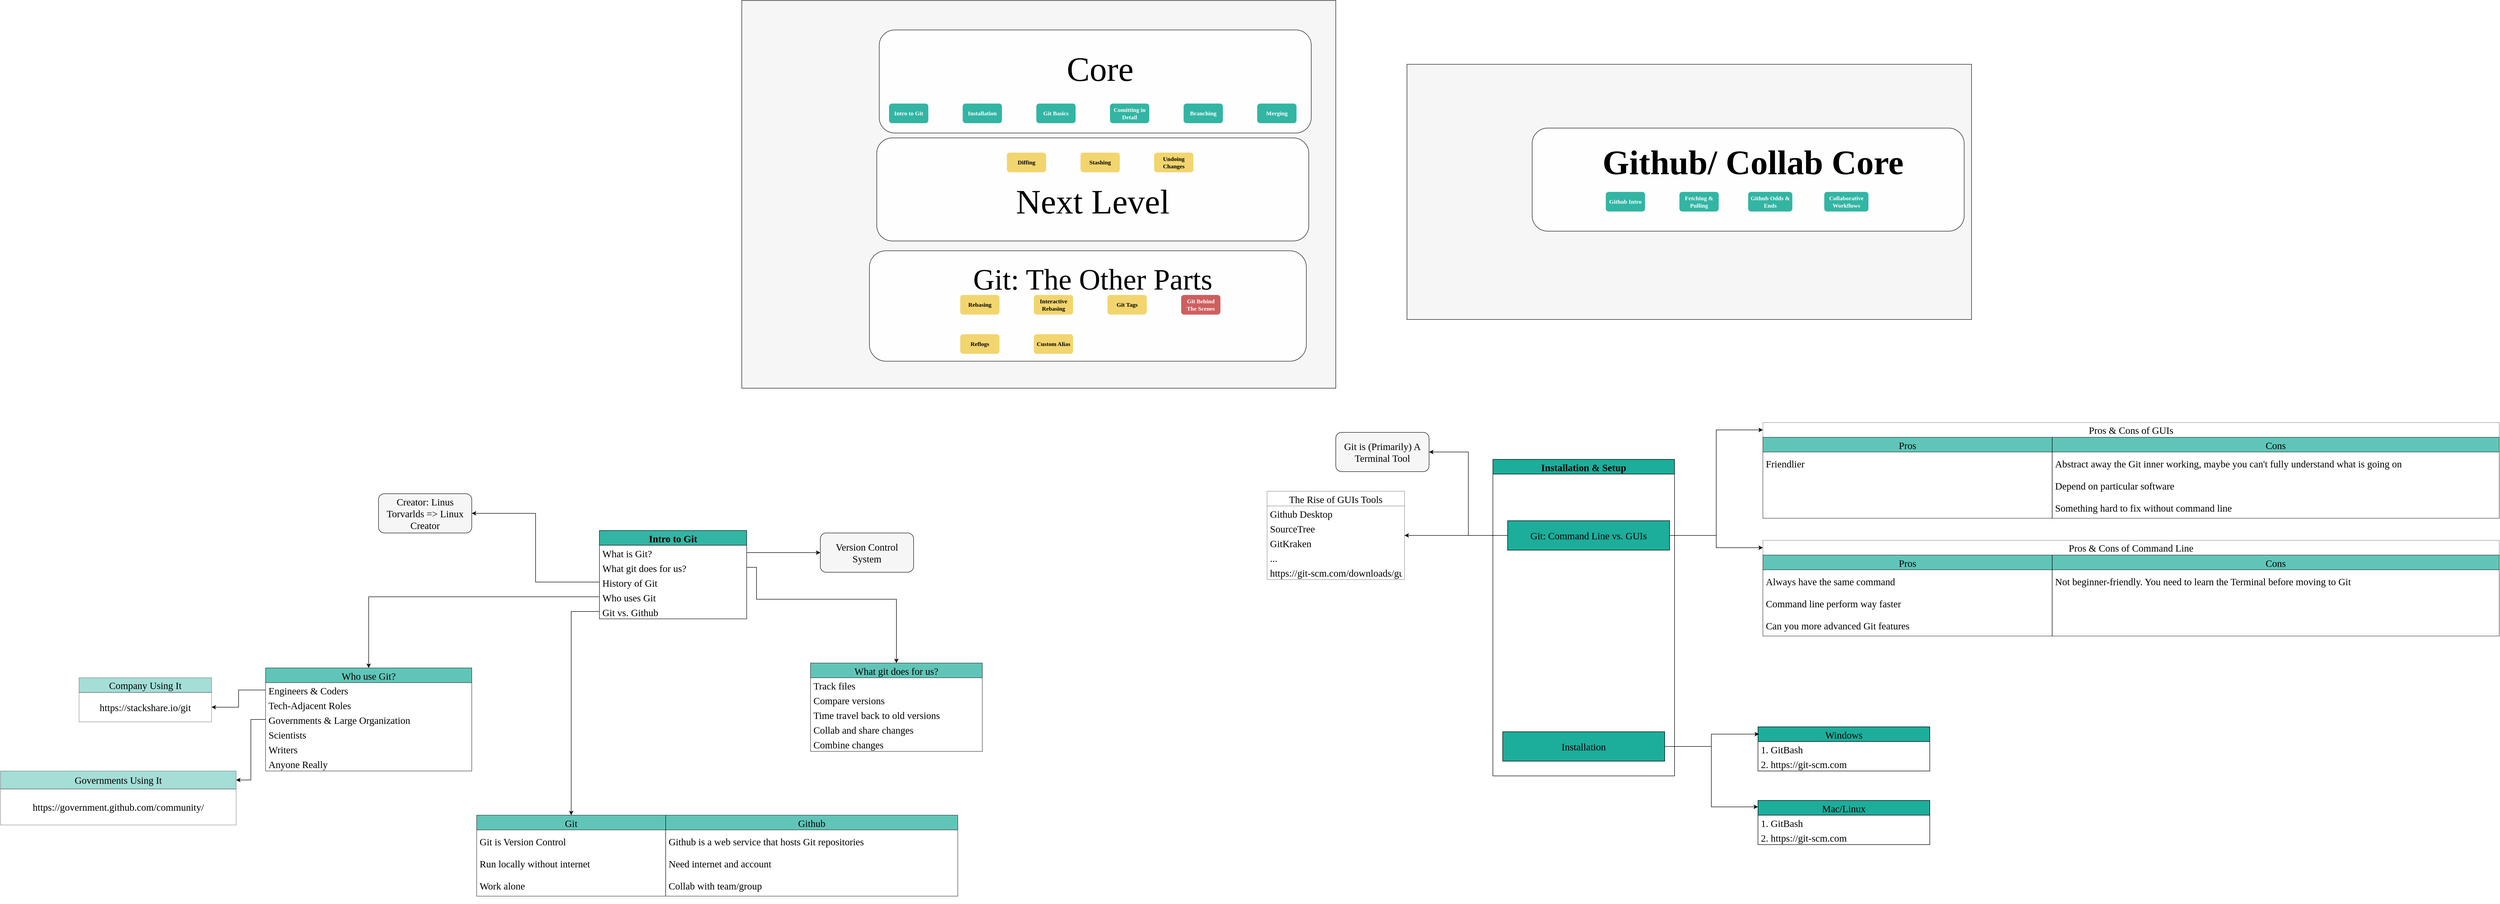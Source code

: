 <mxfile version="16.5.6" type="github">
  <diagram id="uCZnZtuWUNx1saeJuhkZ" name="Page-1">
    <mxGraphModel dx="3085" dy="1894" grid="1" gridSize="10" guides="1" tooltips="1" connect="1" arrows="1" fold="1" page="1" pageScale="1" pageWidth="1700" pageHeight="1100" math="0" shadow="0">
      <root>
        <mxCell id="0" />
        <mxCell id="1" parent="0" />
        <mxCell id="RLlMxuBGRBKn2Z-enF3S-37" value="" style="group" vertex="1" connectable="0" parent="1">
          <mxGeometry x="1325" y="120" width="1150" height="520" as="geometry" />
        </mxCell>
        <mxCell id="RLlMxuBGRBKn2Z-enF3S-35" value="" style="rounded=0;whiteSpace=wrap;html=1;fontFamily=Comfortaa;fontSource=https%3A%2F%2Ffonts.googleapis.com%2Fcss%3Ffamily%3DComfortaa;fontSize=70;fontColor=#000000;fillColor=#F5F5F5;opacity=90;" vertex="1" parent="RLlMxuBGRBKn2Z-enF3S-37">
          <mxGeometry width="1150" height="520" as="geometry" />
        </mxCell>
        <mxCell id="RLlMxuBGRBKn2Z-enF3S-3" value="" style="shape=image;imageAspect=0;aspect=fixed;verticalLabelPosition=bottom;verticalAlign=top;image=https://play-lh.googleusercontent.com/PCpXdqvUWfCW1mXhH1Y_98yBpgsWxuTSTofy3NGMo9yBTATDyzVkqU580bfSln50bFU;fontFamily=Comfortaa;fontSource=https%3A%2F%2Ffonts.googleapis.com%2Fcss%3Ffamily%3DComfortaa;" vertex="1" parent="RLlMxuBGRBKn2Z-enF3S-37">
          <mxGeometry x="45" y="135" width="190" height="190" as="geometry" />
        </mxCell>
        <mxCell id="RLlMxuBGRBKn2Z-enF3S-36" value="" style="group" vertex="1" connectable="0" parent="RLlMxuBGRBKn2Z-enF3S-37">
          <mxGeometry x="255" y="130" width="880" height="210" as="geometry" />
        </mxCell>
        <mxCell id="RLlMxuBGRBKn2Z-enF3S-31" value="" style="rounded=1;whiteSpace=wrap;html=1;fontFamily=Comfortaa;fontSource=https%3A%2F%2Ffonts.googleapis.com%2Fcss%3Ffamily%3DComfortaa;fontColor=#FFFFFF;fillColor=#FFFFFF;opacity=90;" vertex="1" parent="RLlMxuBGRBKn2Z-enF3S-36">
          <mxGeometry width="880" height="210" as="geometry" />
        </mxCell>
        <mxCell id="RLlMxuBGRBKn2Z-enF3S-15" value="Github Intro" style="rounded=1;whiteSpace=wrap;html=1;fontFamily=Comfortaa;fillColor=#1dad9b;fontColor=#FFFFFF;strokeColor=none;fontStyle=1;opacity=90;fontSource=https%3A%2F%2Ffonts.googleapis.com%2Fcss%3Ffamily%3DComfortaa;" vertex="1" parent="RLlMxuBGRBKn2Z-enF3S-36">
          <mxGeometry x="150" y="130" width="80" height="40" as="geometry" />
        </mxCell>
        <mxCell id="RLlMxuBGRBKn2Z-enF3S-16" value="Fetching &amp;amp; Pulling" style="rounded=1;whiteSpace=wrap;html=1;fontFamily=Comfortaa;fillColor=#1dad9b;fontColor=#FFFFFF;strokeColor=none;fontStyle=1;opacity=90;fontSource=https%3A%2F%2Ffonts.googleapis.com%2Fcss%3Ffamily%3DComfortaa;" vertex="1" parent="RLlMxuBGRBKn2Z-enF3S-36">
          <mxGeometry x="300" y="130" width="80" height="40" as="geometry" />
        </mxCell>
        <mxCell id="RLlMxuBGRBKn2Z-enF3S-17" value="Github Odds &amp;amp; Ends" style="rounded=1;whiteSpace=wrap;html=1;fontFamily=Comfortaa;fillColor=#1dad9b;fontColor=#FFFFFF;strokeColor=none;fontStyle=1;opacity=90;fontSource=https%3A%2F%2Ffonts.googleapis.com%2Fcss%3Ffamily%3DComfortaa;" vertex="1" parent="RLlMxuBGRBKn2Z-enF3S-36">
          <mxGeometry x="440" y="130" width="90" height="40" as="geometry" />
        </mxCell>
        <mxCell id="RLlMxuBGRBKn2Z-enF3S-18" value="Collaborative Workflows" style="rounded=1;whiteSpace=wrap;html=1;fontFamily=Comfortaa;fillColor=#1dad9b;fontColor=#FFFFFF;strokeColor=none;fontStyle=1;opacity=90;fontSource=https%3A%2F%2Ffonts.googleapis.com%2Fcss%3Ffamily%3DComfortaa;" vertex="1" parent="RLlMxuBGRBKn2Z-enF3S-36">
          <mxGeometry x="595" y="130" width="90" height="40" as="geometry" />
        </mxCell>
        <mxCell id="RLlMxuBGRBKn2Z-enF3S-34" value="Github/ Collab Core" style="text;html=1;strokeColor=none;fillColor=none;align=center;verticalAlign=middle;whiteSpace=wrap;rounded=0;fontFamily=Comfortaa;fontSource=https%3A%2F%2Ffonts.googleapis.com%2Fcss%3Ffamily%3DComfortaa;fontColor=#000000;opacity=90;fontSize=70;fontStyle=1" vertex="1" parent="RLlMxuBGRBKn2Z-enF3S-36">
          <mxGeometry x="65" y="50" width="770" height="40" as="geometry" />
        </mxCell>
        <mxCell id="RLlMxuBGRBKn2Z-enF3S-43" value="" style="group" vertex="1" connectable="0" parent="1">
          <mxGeometry x="-30" y="-10" width="1210" height="790" as="geometry" />
        </mxCell>
        <mxCell id="RLlMxuBGRBKn2Z-enF3S-33" value="" style="rounded=0;whiteSpace=wrap;html=1;fontFamily=Comfortaa;fontSource=https%3A%2F%2Ffonts.googleapis.com%2Fcss%3Ffamily%3DComfortaa;fontSize=70;fontColor=#000000;fillColor=#F5F5F5;opacity=90;" vertex="1" parent="RLlMxuBGRBKn2Z-enF3S-43">
          <mxGeometry width="1210" height="790" as="geometry" />
        </mxCell>
        <mxCell id="RLlMxuBGRBKn2Z-enF3S-4" value="" style="shape=image;imageAspect=0;aspect=fixed;verticalLabelPosition=bottom;verticalAlign=top;image=https://avatars.githubusercontent.com/u/18133?s=200&amp;v=4;fontFamily=Comfortaa;fontSource=https%3A%2F%2Ffonts.googleapis.com%2Fcss%3Ffamily%3DComfortaa;" vertex="1" parent="RLlMxuBGRBKn2Z-enF3S-43">
          <mxGeometry x="30" y="280" width="200" height="200" as="geometry" />
        </mxCell>
        <mxCell id="RLlMxuBGRBKn2Z-enF3S-40" value="" style="group" vertex="1" connectable="0" parent="RLlMxuBGRBKn2Z-enF3S-43">
          <mxGeometry x="275" y="280" width="880" height="210" as="geometry" />
        </mxCell>
        <mxCell id="RLlMxuBGRBKn2Z-enF3S-29" value="" style="rounded=1;whiteSpace=wrap;html=1;fontFamily=Comfortaa;fontSource=https%3A%2F%2Ffonts.googleapis.com%2Fcss%3Ffamily%3DComfortaa;fontColor=#FFFFFF;fillColor=#FFFFFF;opacity=90;" vertex="1" parent="RLlMxuBGRBKn2Z-enF3S-40">
          <mxGeometry width="880" height="210" as="geometry" />
        </mxCell>
        <mxCell id="RLlMxuBGRBKn2Z-enF3S-11" value="Diffing" style="rounded=1;whiteSpace=wrap;html=1;fontFamily=Comfortaa;fillColor=#f1d15f;fontColor=#000000;strokeColor=none;fontStyle=1;opacity=90;fontSource=https%3A%2F%2Ffonts.googleapis.com%2Fcss%3Ffamily%3DComfortaa;" vertex="1" parent="RLlMxuBGRBKn2Z-enF3S-40">
          <mxGeometry x="265" y="30" width="80" height="40" as="geometry" />
        </mxCell>
        <mxCell id="RLlMxuBGRBKn2Z-enF3S-12" value="Stashing" style="rounded=1;whiteSpace=wrap;html=1;fontFamily=Comfortaa;fillColor=#f1d15f;fontColor=#000000;strokeColor=none;fontStyle=1;opacity=90;fontSource=https%3A%2F%2Ffonts.googleapis.com%2Fcss%3Ffamily%3DComfortaa;" vertex="1" parent="RLlMxuBGRBKn2Z-enF3S-40">
          <mxGeometry x="415" y="30" width="80" height="40" as="geometry" />
        </mxCell>
        <mxCell id="RLlMxuBGRBKn2Z-enF3S-13" value="Undoing Changes" style="rounded=1;whiteSpace=wrap;html=1;fontFamily=Comfortaa;fillColor=#f1d15f;fontColor=#000000;strokeColor=none;fontStyle=1;opacity=90;fontSource=https%3A%2F%2Ffonts.googleapis.com%2Fcss%3Ffamily%3DComfortaa;" vertex="1" parent="RLlMxuBGRBKn2Z-enF3S-40">
          <mxGeometry x="565" y="30" width="80" height="40" as="geometry" />
        </mxCell>
        <mxCell id="RLlMxuBGRBKn2Z-enF3S-30" value="Next Level" style="text;html=1;strokeColor=none;fillColor=none;align=center;verticalAlign=middle;whiteSpace=wrap;rounded=0;fontFamily=Comfortaa;fontSource=https%3A%2F%2Ffonts.googleapis.com%2Fcss%3Ffamily%3DComfortaa;fontColor=#000000;opacity=90;fontSize=70;fontStyle=0" vertex="1" parent="RLlMxuBGRBKn2Z-enF3S-40">
          <mxGeometry x="220" y="110" width="440" height="40" as="geometry" />
        </mxCell>
        <mxCell id="RLlMxuBGRBKn2Z-enF3S-41" value="" style="group" vertex="1" connectable="0" parent="RLlMxuBGRBKn2Z-enF3S-43">
          <mxGeometry x="280" y="60" width="880" height="210" as="geometry" />
        </mxCell>
        <mxCell id="RLlMxuBGRBKn2Z-enF3S-27" value="" style="rounded=1;whiteSpace=wrap;html=1;fontFamily=Comfortaa;fontSource=https%3A%2F%2Ffonts.googleapis.com%2Fcss%3Ffamily%3DComfortaa;fontColor=#FFFFFF;fillColor=#FFFFFF;opacity=90;" vertex="1" parent="RLlMxuBGRBKn2Z-enF3S-41">
          <mxGeometry width="880" height="210" as="geometry" />
        </mxCell>
        <mxCell id="RLlMxuBGRBKn2Z-enF3S-5" value="Intro to Git" style="rounded=1;whiteSpace=wrap;html=1;fontFamily=Comfortaa;fillColor=#1dad9b;fontColor=#FFFFFF;strokeColor=none;fontStyle=1;opacity=90;fontSource=https%3A%2F%2Ffonts.googleapis.com%2Fcss%3Ffamily%3DComfortaa;" vertex="1" parent="RLlMxuBGRBKn2Z-enF3S-41">
          <mxGeometry x="20" y="150" width="80" height="40" as="geometry" />
        </mxCell>
        <mxCell id="RLlMxuBGRBKn2Z-enF3S-6" value="Installation" style="rounded=1;whiteSpace=wrap;html=1;fontFamily=Comfortaa;fillColor=#1dad9b;fontColor=#FFFFFF;strokeColor=none;fontStyle=1;opacity=90;fontSource=https%3A%2F%2Ffonts.googleapis.com%2Fcss%3Ffamily%3DComfortaa;" vertex="1" parent="RLlMxuBGRBKn2Z-enF3S-41">
          <mxGeometry x="170" y="150" width="80" height="40" as="geometry" />
        </mxCell>
        <mxCell id="RLlMxuBGRBKn2Z-enF3S-7" value="Git Basics" style="rounded=1;whiteSpace=wrap;html=1;fontFamily=Comfortaa;fillColor=#1dad9b;fontColor=#FFFFFF;strokeColor=none;fontStyle=1;opacity=90;fontSource=https%3A%2F%2Ffonts.googleapis.com%2Fcss%3Ffamily%3DComfortaa;" vertex="1" parent="RLlMxuBGRBKn2Z-enF3S-41">
          <mxGeometry x="320" y="150" width="80" height="40" as="geometry" />
        </mxCell>
        <mxCell id="RLlMxuBGRBKn2Z-enF3S-8" value="Comitting in Detail" style="rounded=1;whiteSpace=wrap;html=1;fontFamily=Comfortaa;fillColor=#1dad9b;fontColor=#FFFFFF;strokeColor=none;fontStyle=1;opacity=90;fontSource=https%3A%2F%2Ffonts.googleapis.com%2Fcss%3Ffamily%3DComfortaa;" vertex="1" parent="RLlMxuBGRBKn2Z-enF3S-41">
          <mxGeometry x="470" y="150" width="80" height="40" as="geometry" />
        </mxCell>
        <mxCell id="RLlMxuBGRBKn2Z-enF3S-9" value="Branching" style="rounded=1;whiteSpace=wrap;html=1;fontFamily=Comfortaa;fillColor=#1dad9b;fontColor=#FFFFFF;strokeColor=none;fontStyle=1;opacity=90;fontSource=https%3A%2F%2Ffonts.googleapis.com%2Fcss%3Ffamily%3DComfortaa;" vertex="1" parent="RLlMxuBGRBKn2Z-enF3S-41">
          <mxGeometry x="620" y="150" width="80" height="40" as="geometry" />
        </mxCell>
        <mxCell id="RLlMxuBGRBKn2Z-enF3S-10" value="Merging" style="rounded=1;whiteSpace=wrap;html=1;fontFamily=Comfortaa;fillColor=#1dad9b;fontColor=#FFFFFF;strokeColor=none;fontStyle=1;opacity=90;fontSource=https%3A%2F%2Ffonts.googleapis.com%2Fcss%3Ffamily%3DComfortaa;" vertex="1" parent="RLlMxuBGRBKn2Z-enF3S-41">
          <mxGeometry x="770" y="150" width="80" height="40" as="geometry" />
        </mxCell>
        <mxCell id="RLlMxuBGRBKn2Z-enF3S-28" value="Core" style="text;html=1;strokeColor=none;fillColor=none;align=center;verticalAlign=middle;whiteSpace=wrap;rounded=0;fontFamily=Comfortaa;fontSource=https%3A%2F%2Ffonts.googleapis.com%2Fcss%3Ffamily%3DComfortaa;fontColor=#000000;opacity=90;fontSize=70;fontStyle=0" vertex="1" parent="RLlMxuBGRBKn2Z-enF3S-41">
          <mxGeometry x="410" y="60" width="80" height="40" as="geometry" />
        </mxCell>
        <mxCell id="RLlMxuBGRBKn2Z-enF3S-42" value="" style="group;fontStyle=1" vertex="1" connectable="0" parent="RLlMxuBGRBKn2Z-enF3S-43">
          <mxGeometry x="260" y="510" width="890" height="225" as="geometry" />
        </mxCell>
        <mxCell id="RLlMxuBGRBKn2Z-enF3S-38" value="G" style="rounded=1;whiteSpace=wrap;html=1;fontFamily=Comfortaa;fontSource=https%3A%2F%2Ffonts.googleapis.com%2Fcss%3Ffamily%3DComfortaa;fontColor=#FFFFFF;fillColor=#FFFFFF;opacity=90;" vertex="1" parent="RLlMxuBGRBKn2Z-enF3S-42">
          <mxGeometry width="890" height="225" as="geometry" />
        </mxCell>
        <mxCell id="RLlMxuBGRBKn2Z-enF3S-39" value="&lt;font style=&quot;font-size: 60px&quot;&gt;Git: The Other Parts&lt;/font&gt;" style="text;html=1;strokeColor=none;fillColor=none;align=center;verticalAlign=middle;whiteSpace=wrap;rounded=0;fontFamily=Comfortaa;fontSource=https%3A%2F%2Ffonts.googleapis.com%2Fcss%3Ffamily%3DComfortaa;fontColor=#000000;opacity=90;fontSize=70;fontStyle=0" vertex="1" parent="RLlMxuBGRBKn2Z-enF3S-42">
          <mxGeometry x="60" y="50" width="790" height="10" as="geometry" />
        </mxCell>
        <mxCell id="RLlMxuBGRBKn2Z-enF3S-20" value="Rebasing" style="rounded=1;whiteSpace=wrap;html=1;fontFamily=Comfortaa;fillColor=#f1d15f;fontColor=#000000;strokeColor=none;fontStyle=1;opacity=90;fontSource=https%3A%2F%2Ffonts.googleapis.com%2Fcss%3Ffamily%3DComfortaa;" vertex="1" parent="RLlMxuBGRBKn2Z-enF3S-42">
          <mxGeometry x="185" y="90" width="80" height="40" as="geometry" />
        </mxCell>
        <mxCell id="RLlMxuBGRBKn2Z-enF3S-21" value="Interactive Rebasing" style="rounded=1;whiteSpace=wrap;html=1;fontFamily=Comfortaa;fillColor=#f1d15f;fontColor=#000000;strokeColor=none;fontStyle=1;opacity=90;fontSource=https%3A%2F%2Ffonts.googleapis.com%2Fcss%3Ffamily%3DComfortaa;" vertex="1" parent="RLlMxuBGRBKn2Z-enF3S-42">
          <mxGeometry x="335" y="90" width="80" height="40" as="geometry" />
        </mxCell>
        <mxCell id="RLlMxuBGRBKn2Z-enF3S-22" value="Git Tags" style="rounded=1;whiteSpace=wrap;html=1;fontFamily=Comfortaa;fillColor=#f1d15f;fontColor=#000000;strokeColor=none;fontStyle=1;opacity=90;fontSource=https%3A%2F%2Ffonts.googleapis.com%2Fcss%3Ffamily%3DComfortaa;" vertex="1" parent="RLlMxuBGRBKn2Z-enF3S-42">
          <mxGeometry x="485" y="90" width="80" height="40" as="geometry" />
        </mxCell>
        <mxCell id="RLlMxuBGRBKn2Z-enF3S-23" value="Reflogs" style="rounded=1;whiteSpace=wrap;html=1;fontFamily=Comfortaa;fillColor=#f1d15f;fontColor=#000000;strokeColor=none;fontStyle=1;opacity=90;fontSource=https%3A%2F%2Ffonts.googleapis.com%2Fcss%3Ffamily%3DComfortaa;" vertex="1" parent="RLlMxuBGRBKn2Z-enF3S-42">
          <mxGeometry x="185" y="170" width="80" height="40" as="geometry" />
        </mxCell>
        <mxCell id="RLlMxuBGRBKn2Z-enF3S-24" value="Custom Alias" style="rounded=1;whiteSpace=wrap;html=1;fontFamily=Comfortaa;fillColor=#f1d15f;fontColor=#000000;strokeColor=none;fontStyle=1;opacity=90;fontSource=https%3A%2F%2Ffonts.googleapis.com%2Fcss%3Ffamily%3DComfortaa;" vertex="1" parent="RLlMxuBGRBKn2Z-enF3S-42">
          <mxGeometry x="335" y="170" width="80" height="40" as="geometry" />
        </mxCell>
        <mxCell id="RLlMxuBGRBKn2Z-enF3S-25" value="Git Behind The Scenes" style="rounded=1;whiteSpace=wrap;html=1;fontFamily=Comfortaa;fillColor=#C94E4E;fontColor=#FFFFFF;strokeColor=none;fontStyle=1;opacity=90;fontSource=https%3A%2F%2Ffonts.googleapis.com%2Fcss%3Ffamily%3DComfortaa;" vertex="1" parent="RLlMxuBGRBKn2Z-enF3S-42">
          <mxGeometry x="635" y="90" width="80" height="40" as="geometry" />
        </mxCell>
        <mxCell id="RLlMxuBGRBKn2Z-enF3S-45" value="Intro to Git" style="swimlane;fontStyle=1;childLayout=stackLayout;horizontal=1;startSize=30;horizontalStack=0;resizeParent=1;resizeParentMax=0;resizeLast=0;collapsible=1;marginBottom=0;fontFamily=Comfortaa;fontSource=https%3A%2F%2Ffonts.googleapis.com%2Fcss%3Ffamily%3DComfortaa;fontSize=20;fontColor=#000000;fillColor=#1DAD9B;opacity=90;" vertex="1" parent="1">
          <mxGeometry x="-320" y="1070" width="300" height="180" as="geometry" />
        </mxCell>
        <mxCell id="RLlMxuBGRBKn2Z-enF3S-46" value="What is Git?" style="text;strokeColor=none;fillColor=none;align=left;verticalAlign=middle;spacingLeft=4;spacingRight=4;overflow=hidden;points=[[0,0.5],[1,0.5]];portConstraint=eastwest;rotatable=0;fontFamily=Comfortaa;fontSource=https%3A%2F%2Ffonts.googleapis.com%2Fcss%3Ffamily%3DComfortaa;fontSize=20;fontColor=#000000;opacity=90;spacing=2;spacingTop=1;" vertex="1" parent="RLlMxuBGRBKn2Z-enF3S-45">
          <mxGeometry y="30" width="300" height="30" as="geometry" />
        </mxCell>
        <mxCell id="RLlMxuBGRBKn2Z-enF3S-47" value="What git does for us?" style="text;strokeColor=none;fillColor=none;align=left;verticalAlign=middle;spacingLeft=4;spacingRight=4;overflow=hidden;points=[[0,0.5],[1,0.5]];portConstraint=eastwest;rotatable=0;fontFamily=Comfortaa;fontSource=https%3A%2F%2Ffonts.googleapis.com%2Fcss%3Ffamily%3DComfortaa;fontSize=20;fontColor=#000000;opacity=90;spacing=2;spacingTop=1;" vertex="1" parent="RLlMxuBGRBKn2Z-enF3S-45">
          <mxGeometry y="60" width="300" height="30" as="geometry" />
        </mxCell>
        <mxCell id="RLlMxuBGRBKn2Z-enF3S-48" value="History of Git" style="text;strokeColor=none;fillColor=none;align=left;verticalAlign=middle;spacingLeft=4;spacingRight=4;overflow=hidden;points=[[0,0.5],[1,0.5]];portConstraint=eastwest;rotatable=0;fontFamily=Comfortaa;fontSource=https%3A%2F%2Ffonts.googleapis.com%2Fcss%3Ffamily%3DComfortaa;fontSize=20;fontColor=#000000;opacity=90;spacing=2;spacingTop=1;" vertex="1" parent="RLlMxuBGRBKn2Z-enF3S-45">
          <mxGeometry y="90" width="300" height="30" as="geometry" />
        </mxCell>
        <mxCell id="RLlMxuBGRBKn2Z-enF3S-64" value="Who uses Git" style="text;strokeColor=none;fillColor=none;align=left;verticalAlign=middle;spacingLeft=4;spacingRight=4;overflow=hidden;points=[[0,0.5],[1,0.5]];portConstraint=eastwest;rotatable=0;fontFamily=Comfortaa;fontSource=https%3A%2F%2Ffonts.googleapis.com%2Fcss%3Ffamily%3DComfortaa;fontSize=20;fontColor=#000000;opacity=90;spacing=2;spacingTop=1;" vertex="1" parent="RLlMxuBGRBKn2Z-enF3S-45">
          <mxGeometry y="120" width="300" height="30" as="geometry" />
        </mxCell>
        <mxCell id="RLlMxuBGRBKn2Z-enF3S-78" value="Git vs. Github" style="text;strokeColor=none;fillColor=none;align=left;verticalAlign=middle;spacingLeft=4;spacingRight=4;overflow=hidden;points=[[0,0.5],[1,0.5]];portConstraint=eastwest;rotatable=0;fontFamily=Comfortaa;fontSource=https%3A%2F%2Ffonts.googleapis.com%2Fcss%3Ffamily%3DComfortaa;fontSize=20;fontColor=#000000;opacity=90;spacing=2;spacingTop=1;" vertex="1" parent="RLlMxuBGRBKn2Z-enF3S-45">
          <mxGeometry y="150" width="300" height="30" as="geometry" />
        </mxCell>
        <mxCell id="RLlMxuBGRBKn2Z-enF3S-49" value="Version Control System" style="rounded=1;whiteSpace=wrap;html=1;fontFamily=Comfortaa;fontSource=https%3A%2F%2Ffonts.googleapis.com%2Fcss%3Ffamily%3DComfortaa;fontSize=20;fontColor=#000000;fillColor=#F5F5F5;opacity=90;" vertex="1" parent="1">
          <mxGeometry x="130" y="1075" width="190" height="80" as="geometry" />
        </mxCell>
        <mxCell id="RLlMxuBGRBKn2Z-enF3S-50" style="edgeStyle=orthogonalEdgeStyle;rounded=0;orthogonalLoop=1;jettySize=auto;html=1;entryX=0;entryY=0.5;entryDx=0;entryDy=0;fontFamily=Comfortaa;fontSource=https%3A%2F%2Ffonts.googleapis.com%2Fcss%3Ffamily%3DComfortaa;fontSize=20;fontColor=#000000;" edge="1" parent="1" source="RLlMxuBGRBKn2Z-enF3S-46" target="RLlMxuBGRBKn2Z-enF3S-49">
          <mxGeometry relative="1" as="geometry" />
        </mxCell>
        <mxCell id="RLlMxuBGRBKn2Z-enF3S-53" value="What git does for us?" style="swimlane;fontStyle=0;childLayout=stackLayout;horizontal=1;startSize=30;horizontalStack=0;resizeParent=1;resizeParentMax=0;resizeLast=0;collapsible=1;marginBottom=0;fontFamily=Comfortaa;fontSource=https%3A%2F%2Ffonts.googleapis.com%2Fcss%3Ffamily%3DComfortaa;fontSize=20;fontColor=#000000;fillColor=#1DAD9B;opacity=70;" vertex="1" parent="1">
          <mxGeometry x="110" y="1340" width="350" height="180" as="geometry" />
        </mxCell>
        <mxCell id="RLlMxuBGRBKn2Z-enF3S-54" value="Track files" style="text;strokeColor=none;fillColor=none;align=left;verticalAlign=middle;spacingLeft=4;spacingRight=4;overflow=hidden;points=[[0,0.5],[1,0.5]];portConstraint=eastwest;rotatable=0;fontFamily=Comfortaa;fontSource=https%3A%2F%2Ffonts.googleapis.com%2Fcss%3Ffamily%3DComfortaa;fontSize=20;fontColor=#000000;opacity=90;" vertex="1" parent="RLlMxuBGRBKn2Z-enF3S-53">
          <mxGeometry y="30" width="350" height="30" as="geometry" />
        </mxCell>
        <mxCell id="RLlMxuBGRBKn2Z-enF3S-55" value="Compare versions" style="text;strokeColor=none;fillColor=none;align=left;verticalAlign=middle;spacingLeft=4;spacingRight=4;overflow=hidden;points=[[0,0.5],[1,0.5]];portConstraint=eastwest;rotatable=0;fontFamily=Comfortaa;fontSource=https%3A%2F%2Ffonts.googleapis.com%2Fcss%3Ffamily%3DComfortaa;fontSize=20;fontColor=#000000;opacity=90;" vertex="1" parent="RLlMxuBGRBKn2Z-enF3S-53">
          <mxGeometry y="60" width="350" height="30" as="geometry" />
        </mxCell>
        <mxCell id="RLlMxuBGRBKn2Z-enF3S-56" value="Time travel back to old versions" style="text;strokeColor=none;fillColor=none;align=left;verticalAlign=middle;spacingLeft=4;spacingRight=4;overflow=hidden;points=[[0,0.5],[1,0.5]];portConstraint=eastwest;rotatable=0;fontFamily=Comfortaa;fontSource=https%3A%2F%2Ffonts.googleapis.com%2Fcss%3Ffamily%3DComfortaa;fontSize=20;fontColor=#000000;opacity=90;" vertex="1" parent="RLlMxuBGRBKn2Z-enF3S-53">
          <mxGeometry y="90" width="350" height="30" as="geometry" />
        </mxCell>
        <mxCell id="RLlMxuBGRBKn2Z-enF3S-58" value="Collab and share changes" style="text;strokeColor=none;fillColor=none;align=left;verticalAlign=middle;spacingLeft=4;spacingRight=4;overflow=hidden;points=[[0,0.5],[1,0.5]];portConstraint=eastwest;rotatable=0;fontFamily=Comfortaa;fontSource=https%3A%2F%2Ffonts.googleapis.com%2Fcss%3Ffamily%3DComfortaa;fontSize=20;fontColor=#000000;opacity=90;" vertex="1" parent="RLlMxuBGRBKn2Z-enF3S-53">
          <mxGeometry y="120" width="350" height="30" as="geometry" />
        </mxCell>
        <mxCell id="RLlMxuBGRBKn2Z-enF3S-59" value="Combine changes" style="text;strokeColor=none;fillColor=none;align=left;verticalAlign=middle;spacingLeft=4;spacingRight=4;overflow=hidden;points=[[0,0.5],[1,0.5]];portConstraint=eastwest;rotatable=0;fontFamily=Comfortaa;fontSource=https%3A%2F%2Ffonts.googleapis.com%2Fcss%3Ffamily%3DComfortaa;fontSize=20;fontColor=#000000;opacity=90;" vertex="1" parent="RLlMxuBGRBKn2Z-enF3S-53">
          <mxGeometry y="150" width="350" height="30" as="geometry" />
        </mxCell>
        <mxCell id="RLlMxuBGRBKn2Z-enF3S-57" style="edgeStyle=orthogonalEdgeStyle;rounded=0;orthogonalLoop=1;jettySize=auto;html=1;fontFamily=Comfortaa;fontSource=https%3A%2F%2Ffonts.googleapis.com%2Fcss%3Ffamily%3DComfortaa;fontSize=20;fontColor=#000000;" edge="1" parent="1" source="RLlMxuBGRBKn2Z-enF3S-47" target="RLlMxuBGRBKn2Z-enF3S-53">
          <mxGeometry relative="1" as="geometry">
            <Array as="points">
              <mxPoint y="1145" />
              <mxPoint y="1210" />
              <mxPoint x="285" y="1210" />
            </Array>
          </mxGeometry>
        </mxCell>
        <mxCell id="RLlMxuBGRBKn2Z-enF3S-61" value="Creator: Linus Torvarlds =&amp;gt; Linux Creator" style="rounded=1;whiteSpace=wrap;html=1;fontFamily=Comfortaa;fontSource=https%3A%2F%2Ffonts.googleapis.com%2Fcss%3Ffamily%3DComfortaa;fontSize=20;fontColor=#000000;fillColor=#F5F5F5;opacity=90;" vertex="1" parent="1">
          <mxGeometry x="-770" y="995" width="190" height="80" as="geometry" />
        </mxCell>
        <mxCell id="RLlMxuBGRBKn2Z-enF3S-62" style="edgeStyle=orthogonalEdgeStyle;rounded=0;orthogonalLoop=1;jettySize=auto;html=1;entryX=1;entryY=0.5;entryDx=0;entryDy=0;fontFamily=Comfortaa;fontSource=https%3A%2F%2Ffonts.googleapis.com%2Fcss%3Ffamily%3DComfortaa;fontSize=20;fontColor=#000000;" edge="1" parent="1" source="RLlMxuBGRBKn2Z-enF3S-48" target="RLlMxuBGRBKn2Z-enF3S-61">
          <mxGeometry relative="1" as="geometry" />
        </mxCell>
        <mxCell id="RLlMxuBGRBKn2Z-enF3S-66" style="edgeStyle=orthogonalEdgeStyle;rounded=0;orthogonalLoop=1;jettySize=auto;html=1;fontFamily=Comfortaa;fontSource=https%3A%2F%2Ffonts.googleapis.com%2Fcss%3Ffamily%3DComfortaa;fontSize=20;fontColor=#000000;" edge="1" parent="1" source="RLlMxuBGRBKn2Z-enF3S-64" target="RLlMxuBGRBKn2Z-enF3S-71">
          <mxGeometry relative="1" as="geometry">
            <mxPoint x="-590" y="1330.0" as="targetPoint" />
          </mxGeometry>
        </mxCell>
        <mxCell id="RLlMxuBGRBKn2Z-enF3S-71" value="Who use Git?" style="swimlane;fontStyle=0;childLayout=stackLayout;horizontal=1;startSize=30;horizontalStack=0;resizeParent=1;resizeParentMax=0;resizeLast=0;collapsible=1;marginBottom=0;fontFamily=Comfortaa;fontSource=https%3A%2F%2Ffonts.googleapis.com%2Fcss%3Ffamily%3DComfortaa;fontSize=20;fontColor=#000000;fillColor=#1DAD9B;opacity=70;" vertex="1" parent="1">
          <mxGeometry x="-1000" y="1350" width="420" height="210" as="geometry" />
        </mxCell>
        <mxCell id="RLlMxuBGRBKn2Z-enF3S-72" value="Engineers &amp; Coders" style="text;strokeColor=none;fillColor=none;align=left;verticalAlign=middle;spacingLeft=4;spacingRight=4;overflow=hidden;points=[[0,0.5],[1,0.5]];portConstraint=eastwest;rotatable=0;fontFamily=Comfortaa;fontSource=https%3A%2F%2Ffonts.googleapis.com%2Fcss%3Ffamily%3DComfortaa;fontSize=20;fontColor=#000000;opacity=70;" vertex="1" parent="RLlMxuBGRBKn2Z-enF3S-71">
          <mxGeometry y="30" width="420" height="30" as="geometry" />
        </mxCell>
        <mxCell id="RLlMxuBGRBKn2Z-enF3S-73" value="Tech-Adjacent Roles " style="text;strokeColor=none;fillColor=none;align=left;verticalAlign=middle;spacingLeft=4;spacingRight=4;overflow=hidden;points=[[0,0.5],[1,0.5]];portConstraint=eastwest;rotatable=0;fontFamily=Comfortaa;fontSource=https%3A%2F%2Ffonts.googleapis.com%2Fcss%3Ffamily%3DComfortaa;fontSize=20;fontColor=#000000;opacity=70;" vertex="1" parent="RLlMxuBGRBKn2Z-enF3S-71">
          <mxGeometry y="60" width="420" height="30" as="geometry" />
        </mxCell>
        <mxCell id="RLlMxuBGRBKn2Z-enF3S-74" value="Governments &amp; Large Organization" style="text;strokeColor=none;fillColor=none;align=left;verticalAlign=middle;spacingLeft=4;spacingRight=4;overflow=hidden;points=[[0,0.5],[1,0.5]];portConstraint=eastwest;rotatable=0;fontFamily=Comfortaa;fontSource=https%3A%2F%2Ffonts.googleapis.com%2Fcss%3Ffamily%3DComfortaa;fontSize=20;fontColor=#000000;opacity=70;" vertex="1" parent="RLlMxuBGRBKn2Z-enF3S-71">
          <mxGeometry y="90" width="420" height="30" as="geometry" />
        </mxCell>
        <mxCell id="RLlMxuBGRBKn2Z-enF3S-75" value="Scientists" style="text;strokeColor=none;fillColor=none;align=left;verticalAlign=middle;spacingLeft=4;spacingRight=4;overflow=hidden;points=[[0,0.5],[1,0.5]];portConstraint=eastwest;rotatable=0;fontFamily=Comfortaa;fontSource=https%3A%2F%2Ffonts.googleapis.com%2Fcss%3Ffamily%3DComfortaa;fontSize=20;fontColor=#000000;opacity=70;" vertex="1" parent="RLlMxuBGRBKn2Z-enF3S-71">
          <mxGeometry y="120" width="420" height="30" as="geometry" />
        </mxCell>
        <mxCell id="RLlMxuBGRBKn2Z-enF3S-76" value="Writers" style="text;strokeColor=none;fillColor=none;align=left;verticalAlign=middle;spacingLeft=4;spacingRight=4;overflow=hidden;points=[[0,0.5],[1,0.5]];portConstraint=eastwest;rotatable=0;fontFamily=Comfortaa;fontSource=https%3A%2F%2Ffonts.googleapis.com%2Fcss%3Ffamily%3DComfortaa;fontSize=20;fontColor=#000000;opacity=70;" vertex="1" parent="RLlMxuBGRBKn2Z-enF3S-71">
          <mxGeometry y="150" width="420" height="30" as="geometry" />
        </mxCell>
        <mxCell id="RLlMxuBGRBKn2Z-enF3S-77" value="Anyone Really" style="text;strokeColor=none;fillColor=none;align=left;verticalAlign=middle;spacingLeft=4;spacingRight=4;overflow=hidden;points=[[0,0.5],[1,0.5]];portConstraint=eastwest;rotatable=0;fontFamily=Comfortaa;fontSource=https%3A%2F%2Ffonts.googleapis.com%2Fcss%3Ffamily%3DComfortaa;fontSize=20;fontColor=#000000;opacity=70;" vertex="1" parent="RLlMxuBGRBKn2Z-enF3S-71">
          <mxGeometry y="180" width="420" height="30" as="geometry" />
        </mxCell>
        <mxCell id="RLlMxuBGRBKn2Z-enF3S-87" value="" style="group" vertex="1" connectable="0" parent="1">
          <mxGeometry x="-570" y="1650" width="980" height="180" as="geometry" />
        </mxCell>
        <mxCell id="RLlMxuBGRBKn2Z-enF3S-88" value="" style="group" vertex="1" connectable="0" parent="RLlMxuBGRBKn2Z-enF3S-87">
          <mxGeometry width="980" height="165" as="geometry" />
        </mxCell>
        <mxCell id="RLlMxuBGRBKn2Z-enF3S-83" value="Github" style="swimlane;fontStyle=0;childLayout=stackLayout;horizontal=1;startSize=30;horizontalStack=0;resizeParent=1;resizeParentMax=0;resizeLast=0;collapsible=1;marginBottom=0;fontFamily=Comfortaa;fontSource=https%3A%2F%2Ffonts.googleapis.com%2Fcss%3Ffamily%3DComfortaa;fontSize=20;fontColor=#000000;fillColor=#1DAD9B;opacity=70;" vertex="1" parent="RLlMxuBGRBKn2Z-enF3S-88">
          <mxGeometry x="385" width="595" height="165" as="geometry" />
        </mxCell>
        <mxCell id="RLlMxuBGRBKn2Z-enF3S-85" value="Github is a web service that hosts Git repositories" style="text;strokeColor=none;fillColor=none;align=left;verticalAlign=middle;spacingLeft=4;spacingRight=4;overflow=hidden;points=[[0,0.5],[1,0.5]];portConstraint=eastwest;rotatable=0;fontFamily=Comfortaa;fontSource=https%3A%2F%2Ffonts.googleapis.com%2Fcss%3Ffamily%3DComfortaa;fontSize=20;fontColor=#000000;opacity=70;" vertex="1" parent="RLlMxuBGRBKn2Z-enF3S-83">
          <mxGeometry y="30" width="595" height="45" as="geometry" />
        </mxCell>
        <mxCell id="RLlMxuBGRBKn2Z-enF3S-86" value="Need internet and account" style="text;strokeColor=none;fillColor=none;align=left;verticalAlign=middle;spacingLeft=4;spacingRight=4;overflow=hidden;points=[[0,0.5],[1,0.5]];portConstraint=eastwest;rotatable=0;fontFamily=Comfortaa;fontSource=https%3A%2F%2Ffonts.googleapis.com%2Fcss%3Ffamily%3DComfortaa;fontSize=20;fontColor=#000000;opacity=70;" vertex="1" parent="RLlMxuBGRBKn2Z-enF3S-83">
          <mxGeometry y="75" width="595" height="45" as="geometry" />
        </mxCell>
        <mxCell id="RLlMxuBGRBKn2Z-enF3S-110" value="Collab with team/group" style="text;strokeColor=none;fillColor=none;align=left;verticalAlign=middle;spacingLeft=4;spacingRight=4;overflow=hidden;points=[[0,0.5],[1,0.5]];portConstraint=eastwest;rotatable=0;fontFamily=Comfortaa;fontSource=https%3A%2F%2Ffonts.googleapis.com%2Fcss%3Ffamily%3DComfortaa;fontSize=20;fontColor=#000000;opacity=70;" vertex="1" parent="RLlMxuBGRBKn2Z-enF3S-83">
          <mxGeometry y="120" width="595" height="45" as="geometry" />
        </mxCell>
        <mxCell id="RLlMxuBGRBKn2Z-enF3S-79" value="Git" style="swimlane;fontStyle=0;childLayout=stackLayout;horizontal=1;startSize=30;horizontalStack=0;resizeParent=1;resizeParentMax=0;resizeLast=0;collapsible=1;marginBottom=0;fontFamily=Comfortaa;fontSource=https%3A%2F%2Ffonts.googleapis.com%2Fcss%3Ffamily%3DComfortaa;fontSize=20;fontColor=#000000;fillColor=#1DAD9B;opacity=70;" vertex="1" parent="RLlMxuBGRBKn2Z-enF3S-88">
          <mxGeometry width="385" height="165" as="geometry" />
        </mxCell>
        <mxCell id="RLlMxuBGRBKn2Z-enF3S-80" value="Git is Version Control" style="text;strokeColor=none;fillColor=none;align=left;verticalAlign=middle;spacingLeft=4;spacingRight=4;overflow=hidden;points=[[0,0.5],[1,0.5]];portConstraint=eastwest;rotatable=0;fontFamily=Comfortaa;fontSource=https%3A%2F%2Ffonts.googleapis.com%2Fcss%3Ffamily%3DComfortaa;fontSize=20;fontColor=#000000;opacity=70;" vertex="1" parent="RLlMxuBGRBKn2Z-enF3S-79">
          <mxGeometry y="30" width="385" height="45" as="geometry" />
        </mxCell>
        <mxCell id="RLlMxuBGRBKn2Z-enF3S-81" value="Run locally without internet" style="text;strokeColor=none;fillColor=none;align=left;verticalAlign=middle;spacingLeft=4;spacingRight=4;overflow=hidden;points=[[0,0.5],[1,0.5]];portConstraint=eastwest;rotatable=0;fontFamily=Comfortaa;fontSource=https%3A%2F%2Ffonts.googleapis.com%2Fcss%3Ffamily%3DComfortaa;fontSize=20;fontColor=#000000;opacity=70;" vertex="1" parent="RLlMxuBGRBKn2Z-enF3S-79">
          <mxGeometry y="75" width="385" height="45" as="geometry" />
        </mxCell>
        <mxCell id="RLlMxuBGRBKn2Z-enF3S-107" value="Work alone" style="text;strokeColor=none;fillColor=none;align=left;verticalAlign=middle;spacingLeft=4;spacingRight=4;overflow=hidden;points=[[0,0.5],[1,0.5]];portConstraint=eastwest;rotatable=0;fontFamily=Comfortaa;fontSource=https%3A%2F%2Ffonts.googleapis.com%2Fcss%3Ffamily%3DComfortaa;fontSize=20;fontColor=#000000;opacity=70;" vertex="1" parent="RLlMxuBGRBKn2Z-enF3S-79">
          <mxGeometry y="120" width="385" height="45" as="geometry" />
        </mxCell>
        <mxCell id="RLlMxuBGRBKn2Z-enF3S-99" style="edgeStyle=orthogonalEdgeStyle;rounded=0;orthogonalLoop=1;jettySize=auto;html=1;entryX=1;entryY=0.5;entryDx=0;entryDy=0;fontFamily=Comfortaa;fontSource=https%3A%2F%2Ffonts.googleapis.com%2Fcss%3Ffamily%3DComfortaa;fontSize=20;fontColor=#000000;" edge="1" parent="1" source="RLlMxuBGRBKn2Z-enF3S-72" target="RLlMxuBGRBKn2Z-enF3S-98">
          <mxGeometry relative="1" as="geometry" />
        </mxCell>
        <mxCell id="RLlMxuBGRBKn2Z-enF3S-101" value="" style="group" vertex="1" connectable="0" parent="1">
          <mxGeometry x="-1380" y="1370" width="270" height="90" as="geometry" />
        </mxCell>
        <mxCell id="RLlMxuBGRBKn2Z-enF3S-98" value="https://stackshare.io/git" style="rounded=0;whiteSpace=wrap;html=1;fontFamily=Comfortaa;fontSource=https%3A%2F%2Ffonts.googleapis.com%2Fcss%3Ffamily%3DComfortaa;fontSize=20;fontColor=#000000;fillColor=#FFFFFF;opacity=40;" vertex="1" parent="RLlMxuBGRBKn2Z-enF3S-101">
          <mxGeometry y="30" width="270" height="60" as="geometry" />
        </mxCell>
        <mxCell id="RLlMxuBGRBKn2Z-enF3S-100" value="Company Using It" style="rounded=0;whiteSpace=wrap;html=1;fontFamily=Comfortaa;fontSource=https%3A%2F%2Ffonts.googleapis.com%2Fcss%3Ffamily%3DComfortaa;fontSize=20;fontColor=#000000;fillColor=#1DAD9B;opacity=40;" vertex="1" parent="RLlMxuBGRBKn2Z-enF3S-101">
          <mxGeometry width="270" height="30" as="geometry" />
        </mxCell>
        <mxCell id="RLlMxuBGRBKn2Z-enF3S-102" value="" style="group" vertex="1" connectable="0" parent="1">
          <mxGeometry x="-1540" y="1560" width="480" height="110" as="geometry" />
        </mxCell>
        <mxCell id="RLlMxuBGRBKn2Z-enF3S-105" value="" style="group" vertex="1" connectable="0" parent="RLlMxuBGRBKn2Z-enF3S-102">
          <mxGeometry width="480" height="110" as="geometry" />
        </mxCell>
        <mxCell id="RLlMxuBGRBKn2Z-enF3S-103" value="https://government.github.com/community/" style="rounded=0;whiteSpace=wrap;html=1;fontFamily=Comfortaa;fontSource=https%3A%2F%2Ffonts.googleapis.com%2Fcss%3Ffamily%3DComfortaa;fontSize=20;fontColor=#000000;fillColor=#FFFFFF;opacity=40;" vertex="1" parent="RLlMxuBGRBKn2Z-enF3S-105">
          <mxGeometry y="36.667" width="480" height="73.333" as="geometry" />
        </mxCell>
        <mxCell id="RLlMxuBGRBKn2Z-enF3S-104" value="Governments Using It" style="rounded=0;whiteSpace=wrap;html=1;fontFamily=Comfortaa;fontSource=https%3A%2F%2Ffonts.googleapis.com%2Fcss%3Ffamily%3DComfortaa;fontSize=20;fontColor=#000000;fillColor=#1DAD9B;opacity=40;" vertex="1" parent="RLlMxuBGRBKn2Z-enF3S-105">
          <mxGeometry width="480" height="36.667" as="geometry" />
        </mxCell>
        <mxCell id="RLlMxuBGRBKn2Z-enF3S-106" style="edgeStyle=orthogonalEdgeStyle;rounded=0;orthogonalLoop=1;jettySize=auto;html=1;entryX=1;entryY=0.5;entryDx=0;entryDy=0;fontFamily=Comfortaa;fontSource=https%3A%2F%2Ffonts.googleapis.com%2Fcss%3Ffamily%3DComfortaa;fontSize=20;fontColor=#000000;" edge="1" parent="1" source="RLlMxuBGRBKn2Z-enF3S-74" target="RLlMxuBGRBKn2Z-enF3S-104">
          <mxGeometry relative="1" as="geometry" />
        </mxCell>
        <mxCell id="RLlMxuBGRBKn2Z-enF3S-111" style="edgeStyle=orthogonalEdgeStyle;rounded=0;orthogonalLoop=1;jettySize=auto;html=1;fontFamily=Comfortaa;fontSource=https%3A%2F%2Ffonts.googleapis.com%2Fcss%3Ffamily%3DComfortaa;fontSize=20;fontColor=#000000;" edge="1" parent="1" source="RLlMxuBGRBKn2Z-enF3S-78" target="RLlMxuBGRBKn2Z-enF3S-79">
          <mxGeometry relative="1" as="geometry" />
        </mxCell>
        <mxCell id="RLlMxuBGRBKn2Z-enF3S-118" value="Git is (Primarily) A Terminal Tool" style="rounded=1;whiteSpace=wrap;html=1;fontFamily=Comfortaa;fontSource=https%3A%2F%2Ffonts.googleapis.com%2Fcss%3Ffamily%3DComfortaa;fontSize=20;fontColor=#000000;fillColor=#F5F5F5;opacity=90;" vertex="1" parent="1">
          <mxGeometry x="1180" y="870" width="190" height="80" as="geometry" />
        </mxCell>
        <mxCell id="RLlMxuBGRBKn2Z-enF3S-120" value="The Rise of GUIs Tools" style="swimlane;fontStyle=0;childLayout=stackLayout;horizontal=1;startSize=30;horizontalStack=0;resizeParent=1;resizeParentMax=0;resizeLast=0;collapsible=1;marginBottom=0;fontFamily=Comfortaa;fontSource=https%3A%2F%2Ffonts.googleapis.com%2Fcss%3Ffamily%3DComfortaa;fontSize=20;fontColor=#000000;fillColor=#FFFFFF;opacity=40;" vertex="1" parent="1">
          <mxGeometry x="1040" y="990" width="280" height="180" as="geometry" />
        </mxCell>
        <mxCell id="RLlMxuBGRBKn2Z-enF3S-121" value="Github Desktop" style="text;strokeColor=none;fillColor=none;align=left;verticalAlign=middle;spacingLeft=4;spacingRight=4;overflow=hidden;points=[[0,0.5],[1,0.5]];portConstraint=eastwest;rotatable=0;fontFamily=Comfortaa;fontSource=https%3A%2F%2Ffonts.googleapis.com%2Fcss%3Ffamily%3DComfortaa;fontSize=20;fontColor=#000000;opacity=40;" vertex="1" parent="RLlMxuBGRBKn2Z-enF3S-120">
          <mxGeometry y="30" width="280" height="30" as="geometry" />
        </mxCell>
        <mxCell id="RLlMxuBGRBKn2Z-enF3S-122" value="SourceTree" style="text;strokeColor=none;fillColor=none;align=left;verticalAlign=middle;spacingLeft=4;spacingRight=4;overflow=hidden;points=[[0,0.5],[1,0.5]];portConstraint=eastwest;rotatable=0;fontFamily=Comfortaa;fontSource=https%3A%2F%2Ffonts.googleapis.com%2Fcss%3Ffamily%3DComfortaa;fontSize=20;fontColor=#000000;opacity=40;" vertex="1" parent="RLlMxuBGRBKn2Z-enF3S-120">
          <mxGeometry y="60" width="280" height="30" as="geometry" />
        </mxCell>
        <mxCell id="RLlMxuBGRBKn2Z-enF3S-123" value="GitKraken" style="text;strokeColor=none;fillColor=none;align=left;verticalAlign=middle;spacingLeft=4;spacingRight=4;overflow=hidden;points=[[0,0.5],[1,0.5]];portConstraint=eastwest;rotatable=0;fontFamily=Comfortaa;fontSource=https%3A%2F%2Ffonts.googleapis.com%2Fcss%3Ffamily%3DComfortaa;fontSize=20;fontColor=#000000;opacity=40;" vertex="1" parent="RLlMxuBGRBKn2Z-enF3S-120">
          <mxGeometry y="90" width="280" height="30" as="geometry" />
        </mxCell>
        <mxCell id="RLlMxuBGRBKn2Z-enF3S-125" value="..." style="text;strokeColor=none;fillColor=none;align=left;verticalAlign=middle;spacingLeft=4;spacingRight=4;overflow=hidden;points=[[0,0.5],[1,0.5]];portConstraint=eastwest;rotatable=0;fontFamily=Comfortaa;fontSource=https%3A%2F%2Ffonts.googleapis.com%2Fcss%3Ffamily%3DComfortaa;fontSize=20;fontColor=#000000;opacity=40;" vertex="1" parent="RLlMxuBGRBKn2Z-enF3S-120">
          <mxGeometry y="120" width="280" height="30" as="geometry" />
        </mxCell>
        <mxCell id="RLlMxuBGRBKn2Z-enF3S-126" value="https://git-scm.com/downloads/guis" style="text;strokeColor=none;fillColor=none;align=left;verticalAlign=middle;spacingLeft=4;spacingRight=4;overflow=hidden;points=[[0,0.5],[1,0.5]];portConstraint=eastwest;rotatable=0;fontFamily=Comfortaa;fontSource=https%3A%2F%2Ffonts.googleapis.com%2Fcss%3Ffamily%3DComfortaa;fontSize=20;fontColor=#000000;opacity=40;" vertex="1" parent="RLlMxuBGRBKn2Z-enF3S-120">
          <mxGeometry y="150" width="280" height="30" as="geometry" />
        </mxCell>
        <mxCell id="RLlMxuBGRBKn2Z-enF3S-140" value="" style="group" vertex="1" connectable="0" parent="1">
          <mxGeometry x="2050" y="850" width="1500" height="210" as="geometry" />
        </mxCell>
        <mxCell id="RLlMxuBGRBKn2Z-enF3S-128" value="" style="group" vertex="1" connectable="0" parent="RLlMxuBGRBKn2Z-enF3S-140">
          <mxGeometry y="30" width="1500" height="180" as="geometry" />
        </mxCell>
        <mxCell id="RLlMxuBGRBKn2Z-enF3S-129" value="" style="group" vertex="1" connectable="0" parent="RLlMxuBGRBKn2Z-enF3S-128">
          <mxGeometry width="1500" height="165" as="geometry" />
        </mxCell>
        <mxCell id="RLlMxuBGRBKn2Z-enF3S-130" value="Cons" style="swimlane;fontStyle=0;childLayout=stackLayout;horizontal=1;startSize=30;horizontalStack=0;resizeParent=1;resizeParentMax=0;resizeLast=0;collapsible=1;marginBottom=0;fontFamily=Comfortaa;fontSource=https%3A%2F%2Ffonts.googleapis.com%2Fcss%3Ffamily%3DComfortaa;fontSize=20;fontColor=#000000;fillColor=#1DAD9B;opacity=70;" vertex="1" parent="RLlMxuBGRBKn2Z-enF3S-129">
          <mxGeometry x="589.286" width="910.714" height="165" as="geometry" />
        </mxCell>
        <mxCell id="RLlMxuBGRBKn2Z-enF3S-141" value="Abstract away the Git inner working, maybe you can&#39;t fully understand what is going on" style="text;strokeColor=none;fillColor=none;align=left;verticalAlign=middle;spacingLeft=4;spacingRight=4;overflow=hidden;points=[[0,0.5],[1,0.5]];portConstraint=eastwest;rotatable=0;fontFamily=Comfortaa;fontSource=https%3A%2F%2Ffonts.googleapis.com%2Fcss%3Ffamily%3DComfortaa;fontSize=20;fontColor=#000000;opacity=70;" vertex="1" parent="RLlMxuBGRBKn2Z-enF3S-130">
          <mxGeometry y="30" width="910.714" height="45" as="geometry" />
        </mxCell>
        <mxCell id="RLlMxuBGRBKn2Z-enF3S-131" value="Depend on particular software" style="text;strokeColor=none;fillColor=none;align=left;verticalAlign=middle;spacingLeft=4;spacingRight=4;overflow=hidden;points=[[0,0.5],[1,0.5]];portConstraint=eastwest;rotatable=0;fontFamily=Comfortaa;fontSource=https%3A%2F%2Ffonts.googleapis.com%2Fcss%3Ffamily%3DComfortaa;fontSize=20;fontColor=#000000;opacity=70;" vertex="1" parent="RLlMxuBGRBKn2Z-enF3S-130">
          <mxGeometry y="75" width="910.714" height="45" as="geometry" />
        </mxCell>
        <mxCell id="RLlMxuBGRBKn2Z-enF3S-132" value="Something hard to fix without command line" style="text;strokeColor=none;fillColor=none;align=left;verticalAlign=middle;spacingLeft=4;spacingRight=4;overflow=hidden;points=[[0,0.5],[1,0.5]];portConstraint=eastwest;rotatable=0;fontFamily=Comfortaa;fontSource=https%3A%2F%2Ffonts.googleapis.com%2Fcss%3Ffamily%3DComfortaa;fontSize=20;fontColor=#000000;opacity=70;" vertex="1" parent="RLlMxuBGRBKn2Z-enF3S-130">
          <mxGeometry y="120" width="910.714" height="45" as="geometry" />
        </mxCell>
        <mxCell id="RLlMxuBGRBKn2Z-enF3S-134" value="Pros" style="swimlane;fontStyle=0;childLayout=stackLayout;horizontal=1;startSize=30;horizontalStack=0;resizeParent=1;resizeParentMax=0;resizeLast=0;collapsible=1;marginBottom=0;fontFamily=Comfortaa;fontSource=https%3A%2F%2Ffonts.googleapis.com%2Fcss%3Ffamily%3DComfortaa;fontSize=20;fontColor=#000000;fillColor=#1DAD9B;opacity=70;" vertex="1" parent="RLlMxuBGRBKn2Z-enF3S-129">
          <mxGeometry width="589.286" height="165" as="geometry" />
        </mxCell>
        <mxCell id="RLlMxuBGRBKn2Z-enF3S-135" value="Friendlier " style="text;strokeColor=none;fillColor=none;align=left;verticalAlign=middle;spacingLeft=4;spacingRight=4;overflow=hidden;points=[[0,0.5],[1,0.5]];portConstraint=eastwest;rotatable=0;fontFamily=Comfortaa;fontSource=https%3A%2F%2Ffonts.googleapis.com%2Fcss%3Ffamily%3DComfortaa;fontSize=20;fontColor=#000000;opacity=70;" vertex="1" parent="RLlMxuBGRBKn2Z-enF3S-134">
          <mxGeometry y="30" width="589.286" height="45" as="geometry" />
        </mxCell>
        <mxCell id="RLlMxuBGRBKn2Z-enF3S-143" style="text;strokeColor=none;fillColor=none;align=left;verticalAlign=middle;spacingLeft=4;spacingRight=4;overflow=hidden;points=[[0,0.5],[1,0.5]];portConstraint=eastwest;rotatable=0;fontFamily=Comfortaa;fontSource=https%3A%2F%2Ffonts.googleapis.com%2Fcss%3Ffamily%3DComfortaa;fontSize=20;fontColor=#000000;opacity=70;" vertex="1" parent="RLlMxuBGRBKn2Z-enF3S-134">
          <mxGeometry y="75" width="589.286" height="45" as="geometry" />
        </mxCell>
        <mxCell id="RLlMxuBGRBKn2Z-enF3S-142" style="text;strokeColor=none;fillColor=none;align=left;verticalAlign=middle;spacingLeft=4;spacingRight=4;overflow=hidden;points=[[0,0.5],[1,0.5]];portConstraint=eastwest;rotatable=0;fontFamily=Comfortaa;fontSource=https%3A%2F%2Ffonts.googleapis.com%2Fcss%3Ffamily%3DComfortaa;fontSize=20;fontColor=#000000;opacity=70;" vertex="1" parent="RLlMxuBGRBKn2Z-enF3S-134">
          <mxGeometry y="120" width="589.286" height="45" as="geometry" />
        </mxCell>
        <mxCell id="RLlMxuBGRBKn2Z-enF3S-139" value="Pros &amp;amp; Cons of GUIs" style="rounded=0;whiteSpace=wrap;html=1;fontFamily=Comfortaa;fontSource=https%3A%2F%2Ffonts.googleapis.com%2Fcss%3Ffamily%3DComfortaa;fontSize=20;fontColor=#000000;fillColor=#FFFFFF;opacity=40;" vertex="1" parent="RLlMxuBGRBKn2Z-enF3S-140">
          <mxGeometry width="1500" height="30" as="geometry" />
        </mxCell>
        <mxCell id="RLlMxuBGRBKn2Z-enF3S-145" value="" style="group" vertex="1" connectable="0" parent="1">
          <mxGeometry x="2050" y="1090" width="1500" height="210" as="geometry" />
        </mxCell>
        <mxCell id="RLlMxuBGRBKn2Z-enF3S-146" value="" style="group" vertex="1" connectable="0" parent="RLlMxuBGRBKn2Z-enF3S-145">
          <mxGeometry y="30" width="1500" height="180" as="geometry" />
        </mxCell>
        <mxCell id="RLlMxuBGRBKn2Z-enF3S-147" value="" style="group" vertex="1" connectable="0" parent="RLlMxuBGRBKn2Z-enF3S-146">
          <mxGeometry width="1500" height="165" as="geometry" />
        </mxCell>
        <mxCell id="RLlMxuBGRBKn2Z-enF3S-148" value="Cons" style="swimlane;fontStyle=0;childLayout=stackLayout;horizontal=1;startSize=30;horizontalStack=0;resizeParent=1;resizeParentMax=0;resizeLast=0;collapsible=1;marginBottom=0;fontFamily=Comfortaa;fontSource=https%3A%2F%2Ffonts.googleapis.com%2Fcss%3Ffamily%3DComfortaa;fontSize=20;fontColor=#000000;fillColor=#1DAD9B;opacity=70;" vertex="1" parent="RLlMxuBGRBKn2Z-enF3S-147">
          <mxGeometry x="589.286" width="910.714" height="165" as="geometry" />
        </mxCell>
        <mxCell id="RLlMxuBGRBKn2Z-enF3S-149" value="Not beginner-friendly. You need to learn the Terminal before moving to Git" style="text;strokeColor=none;fillColor=none;align=left;verticalAlign=middle;spacingLeft=4;spacingRight=4;overflow=hidden;points=[[0,0.5],[1,0.5]];portConstraint=eastwest;rotatable=0;fontFamily=Comfortaa;fontSource=https%3A%2F%2Ffonts.googleapis.com%2Fcss%3Ffamily%3DComfortaa;fontSize=20;fontColor=#000000;opacity=70;" vertex="1" parent="RLlMxuBGRBKn2Z-enF3S-148">
          <mxGeometry y="30" width="910.714" height="45" as="geometry" />
        </mxCell>
        <mxCell id="RLlMxuBGRBKn2Z-enF3S-158" style="text;strokeColor=none;fillColor=none;align=left;verticalAlign=middle;spacingLeft=4;spacingRight=4;overflow=hidden;points=[[0,0.5],[1,0.5]];portConstraint=eastwest;rotatable=0;fontFamily=Comfortaa;fontSource=https%3A%2F%2Ffonts.googleapis.com%2Fcss%3Ffamily%3DComfortaa;fontSize=20;fontColor=#000000;opacity=70;" vertex="1" parent="RLlMxuBGRBKn2Z-enF3S-148">
          <mxGeometry y="75" width="910.714" height="45" as="geometry" />
        </mxCell>
        <mxCell id="RLlMxuBGRBKn2Z-enF3S-157" style="text;strokeColor=none;fillColor=none;align=left;verticalAlign=middle;spacingLeft=4;spacingRight=4;overflow=hidden;points=[[0,0.5],[1,0.5]];portConstraint=eastwest;rotatable=0;fontFamily=Comfortaa;fontSource=https%3A%2F%2Ffonts.googleapis.com%2Fcss%3Ffamily%3DComfortaa;fontSize=20;fontColor=#000000;opacity=70;" vertex="1" parent="RLlMxuBGRBKn2Z-enF3S-148">
          <mxGeometry y="120" width="910.714" height="45" as="geometry" />
        </mxCell>
        <mxCell id="RLlMxuBGRBKn2Z-enF3S-152" value="Pros" style="swimlane;fontStyle=0;childLayout=stackLayout;horizontal=1;startSize=30;horizontalStack=0;resizeParent=1;resizeParentMax=0;resizeLast=0;collapsible=1;marginBottom=0;fontFamily=Comfortaa;fontSource=https%3A%2F%2Ffonts.googleapis.com%2Fcss%3Ffamily%3DComfortaa;fontSize=20;fontColor=#000000;fillColor=#1DAD9B;opacity=70;" vertex="1" parent="RLlMxuBGRBKn2Z-enF3S-147">
          <mxGeometry width="589.286" height="165" as="geometry" />
        </mxCell>
        <mxCell id="RLlMxuBGRBKn2Z-enF3S-153" value="Always have the same command" style="text;strokeColor=none;fillColor=none;align=left;verticalAlign=middle;spacingLeft=4;spacingRight=4;overflow=hidden;points=[[0,0.5],[1,0.5]];portConstraint=eastwest;rotatable=0;fontFamily=Comfortaa;fontSource=https%3A%2F%2Ffonts.googleapis.com%2Fcss%3Ffamily%3DComfortaa;fontSize=20;fontColor=#000000;opacity=70;" vertex="1" parent="RLlMxuBGRBKn2Z-enF3S-152">
          <mxGeometry y="30" width="589.286" height="45" as="geometry" />
        </mxCell>
        <mxCell id="RLlMxuBGRBKn2Z-enF3S-154" value="Command line perform way faster" style="text;strokeColor=none;fillColor=none;align=left;verticalAlign=middle;spacingLeft=4;spacingRight=4;overflow=hidden;points=[[0,0.5],[1,0.5]];portConstraint=eastwest;rotatable=0;fontFamily=Comfortaa;fontSource=https%3A%2F%2Ffonts.googleapis.com%2Fcss%3Ffamily%3DComfortaa;fontSize=20;fontColor=#000000;opacity=70;" vertex="1" parent="RLlMxuBGRBKn2Z-enF3S-152">
          <mxGeometry y="75" width="589.286" height="45" as="geometry" />
        </mxCell>
        <mxCell id="RLlMxuBGRBKn2Z-enF3S-155" value="Can you more advanced Git features" style="text;strokeColor=none;fillColor=none;align=left;verticalAlign=middle;spacingLeft=4;spacingRight=4;overflow=hidden;points=[[0,0.5],[1,0.5]];portConstraint=eastwest;rotatable=0;fontFamily=Comfortaa;fontSource=https%3A%2F%2Ffonts.googleapis.com%2Fcss%3Ffamily%3DComfortaa;fontSize=20;fontColor=#000000;opacity=70;" vertex="1" parent="RLlMxuBGRBKn2Z-enF3S-152">
          <mxGeometry y="120" width="589.286" height="45" as="geometry" />
        </mxCell>
        <mxCell id="RLlMxuBGRBKn2Z-enF3S-156" value="Pros &amp;amp; Cons of Command Line" style="rounded=0;whiteSpace=wrap;html=1;fontFamily=Comfortaa;fontSource=https%3A%2F%2Ffonts.googleapis.com%2Fcss%3Ffamily%3DComfortaa;fontSize=20;fontColor=#000000;fillColor=#FFFFFF;opacity=40;" vertex="1" parent="RLlMxuBGRBKn2Z-enF3S-145">
          <mxGeometry width="1500" height="30" as="geometry" />
        </mxCell>
        <mxCell id="RLlMxuBGRBKn2Z-enF3S-160" value="Installation &amp; Setup" style="swimlane;fontFamily=Comfortaa;fontSource=https%3A%2F%2Ffonts.googleapis.com%2Fcss%3Ffamily%3DComfortaa;fontSize=20;fontColor=#000000;fillColor=#1DAD9B;startSize=30;" vertex="1" parent="1">
          <mxGeometry x="1500" y="925" width="370" height="645" as="geometry" />
        </mxCell>
        <mxCell id="RLlMxuBGRBKn2Z-enF3S-163" value="Git: Command Line vs. GUIs" style="whiteSpace=wrap;html=1;fontFamily=Comfortaa;fontSource=https%3A%2F%2Ffonts.googleapis.com%2Fcss%3Ffamily%3DComfortaa;fontSize=20;fontColor=#000000;fillColor=#1DAD9B;" vertex="1" parent="RLlMxuBGRBKn2Z-enF3S-160">
          <mxGeometry x="30" y="125" width="330" height="60" as="geometry" />
        </mxCell>
        <mxCell id="RLlMxuBGRBKn2Z-enF3S-169" value="Installation" style="whiteSpace=wrap;html=1;fontFamily=Comfortaa;fontSource=https%3A%2F%2Ffonts.googleapis.com%2Fcss%3Ffamily%3DComfortaa;fontSize=20;fontColor=#000000;fillColor=#1DAD9B;" vertex="1" parent="RLlMxuBGRBKn2Z-enF3S-160">
          <mxGeometry x="20" y="555" width="330" height="60" as="geometry" />
        </mxCell>
        <mxCell id="RLlMxuBGRBKn2Z-enF3S-165" style="edgeStyle=orthogonalEdgeStyle;rounded=0;orthogonalLoop=1;jettySize=auto;html=1;entryX=1;entryY=0.5;entryDx=0;entryDy=0;fontFamily=Comfortaa;fontSource=https%3A%2F%2Ffonts.googleapis.com%2Fcss%3Ffamily%3DComfortaa;fontSize=20;fontColor=#000000;" edge="1" parent="1" source="RLlMxuBGRBKn2Z-enF3S-163" target="RLlMxuBGRBKn2Z-enF3S-118">
          <mxGeometry relative="1" as="geometry" />
        </mxCell>
        <mxCell id="RLlMxuBGRBKn2Z-enF3S-166" style="edgeStyle=orthogonalEdgeStyle;rounded=0;orthogonalLoop=1;jettySize=auto;html=1;fontFamily=Comfortaa;fontSource=https%3A%2F%2Ffonts.googleapis.com%2Fcss%3Ffamily%3DComfortaa;fontSize=20;fontColor=#000000;" edge="1" parent="1" source="RLlMxuBGRBKn2Z-enF3S-163" target="RLlMxuBGRBKn2Z-enF3S-120">
          <mxGeometry relative="1" as="geometry" />
        </mxCell>
        <mxCell id="RLlMxuBGRBKn2Z-enF3S-167" style="edgeStyle=orthogonalEdgeStyle;rounded=0;orthogonalLoop=1;jettySize=auto;html=1;entryX=0;entryY=0.5;entryDx=0;entryDy=0;fontFamily=Comfortaa;fontSource=https%3A%2F%2Ffonts.googleapis.com%2Fcss%3Ffamily%3DComfortaa;fontSize=20;fontColor=#000000;" edge="1" parent="1" source="RLlMxuBGRBKn2Z-enF3S-163" target="RLlMxuBGRBKn2Z-enF3S-139">
          <mxGeometry relative="1" as="geometry" />
        </mxCell>
        <mxCell id="RLlMxuBGRBKn2Z-enF3S-168" style="edgeStyle=orthogonalEdgeStyle;rounded=0;orthogonalLoop=1;jettySize=auto;html=1;entryX=0;entryY=0.5;entryDx=0;entryDy=0;fontFamily=Comfortaa;fontSource=https%3A%2F%2Ffonts.googleapis.com%2Fcss%3Ffamily%3DComfortaa;fontSize=20;fontColor=#000000;" edge="1" parent="1" source="RLlMxuBGRBKn2Z-enF3S-163" target="RLlMxuBGRBKn2Z-enF3S-156">
          <mxGeometry relative="1" as="geometry" />
        </mxCell>
        <mxCell id="RLlMxuBGRBKn2Z-enF3S-171" value="Windows" style="swimlane;fontStyle=0;childLayout=stackLayout;horizontal=1;startSize=30;horizontalStack=0;resizeParent=1;resizeParentMax=0;resizeLast=0;collapsible=1;marginBottom=0;fontFamily=Comfortaa;fontSource=https%3A%2F%2Ffonts.googleapis.com%2Fcss%3Ffamily%3DComfortaa;fontSize=20;fontColor=#000000;fillColor=#1DAD9B;" vertex="1" parent="1">
          <mxGeometry x="2040" y="1470" width="350" height="90" as="geometry" />
        </mxCell>
        <mxCell id="RLlMxuBGRBKn2Z-enF3S-172" value="1. GitBash" style="text;strokeColor=none;fillColor=none;align=left;verticalAlign=middle;spacingLeft=4;spacingRight=4;overflow=hidden;points=[[0,0.5],[1,0.5]];portConstraint=eastwest;rotatable=0;fontFamily=Comfortaa;fontSource=https%3A%2F%2Ffonts.googleapis.com%2Fcss%3Ffamily%3DComfortaa;fontSize=20;fontColor=#000000;" vertex="1" parent="RLlMxuBGRBKn2Z-enF3S-171">
          <mxGeometry y="30" width="350" height="30" as="geometry" />
        </mxCell>
        <mxCell id="RLlMxuBGRBKn2Z-enF3S-173" value="2. https://git-scm.com" style="text;strokeColor=none;fillColor=none;align=left;verticalAlign=middle;spacingLeft=4;spacingRight=4;overflow=hidden;points=[[0,0.5],[1,0.5]];portConstraint=eastwest;rotatable=0;fontFamily=Comfortaa;fontSource=https%3A%2F%2Ffonts.googleapis.com%2Fcss%3Ffamily%3DComfortaa;fontSize=20;fontColor=#000000;" vertex="1" parent="RLlMxuBGRBKn2Z-enF3S-171">
          <mxGeometry y="60" width="350" height="30" as="geometry" />
        </mxCell>
        <mxCell id="RLlMxuBGRBKn2Z-enF3S-175" style="edgeStyle=orthogonalEdgeStyle;rounded=0;orthogonalLoop=1;jettySize=auto;html=1;entryX=0.006;entryY=0.165;entryDx=0;entryDy=0;entryPerimeter=0;fontFamily=Comfortaa;fontSource=https%3A%2F%2Ffonts.googleapis.com%2Fcss%3Ffamily%3DComfortaa;fontSize=20;fontColor=#000000;" edge="1" parent="1" source="RLlMxuBGRBKn2Z-enF3S-169" target="RLlMxuBGRBKn2Z-enF3S-171">
          <mxGeometry relative="1" as="geometry" />
        </mxCell>
        <mxCell id="RLlMxuBGRBKn2Z-enF3S-176" value="Mac/Linux" style="swimlane;fontStyle=0;childLayout=stackLayout;horizontal=1;startSize=30;horizontalStack=0;resizeParent=1;resizeParentMax=0;resizeLast=0;collapsible=1;marginBottom=0;fontFamily=Comfortaa;fontSource=https%3A%2F%2Ffonts.googleapis.com%2Fcss%3Ffamily%3DComfortaa;fontSize=20;fontColor=#000000;fillColor=#1DAD9B;" vertex="1" parent="1">
          <mxGeometry x="2040" y="1620" width="350" height="90" as="geometry" />
        </mxCell>
        <mxCell id="RLlMxuBGRBKn2Z-enF3S-177" value="1. GitBash" style="text;strokeColor=none;fillColor=none;align=left;verticalAlign=middle;spacingLeft=4;spacingRight=4;overflow=hidden;points=[[0,0.5],[1,0.5]];portConstraint=eastwest;rotatable=0;fontFamily=Comfortaa;fontSource=https%3A%2F%2Ffonts.googleapis.com%2Fcss%3Ffamily%3DComfortaa;fontSize=20;fontColor=#000000;" vertex="1" parent="RLlMxuBGRBKn2Z-enF3S-176">
          <mxGeometry y="30" width="350" height="30" as="geometry" />
        </mxCell>
        <mxCell id="RLlMxuBGRBKn2Z-enF3S-178" value="2. https://git-scm.com" style="text;strokeColor=none;fillColor=none;align=left;verticalAlign=middle;spacingLeft=4;spacingRight=4;overflow=hidden;points=[[0,0.5],[1,0.5]];portConstraint=eastwest;rotatable=0;fontFamily=Comfortaa;fontSource=https%3A%2F%2Ffonts.googleapis.com%2Fcss%3Ffamily%3DComfortaa;fontSize=20;fontColor=#000000;" vertex="1" parent="RLlMxuBGRBKn2Z-enF3S-176">
          <mxGeometry y="60" width="350" height="30" as="geometry" />
        </mxCell>
        <mxCell id="RLlMxuBGRBKn2Z-enF3S-179" style="edgeStyle=orthogonalEdgeStyle;rounded=0;orthogonalLoop=1;jettySize=auto;html=1;entryX=0;entryY=0.145;entryDx=0;entryDy=0;entryPerimeter=0;fontFamily=Comfortaa;fontSource=https%3A%2F%2Ffonts.googleapis.com%2Fcss%3Ffamily%3DComfortaa;fontSize=20;fontColor=#000000;" edge="1" parent="1" source="RLlMxuBGRBKn2Z-enF3S-169" target="RLlMxuBGRBKn2Z-enF3S-176">
          <mxGeometry relative="1" as="geometry" />
        </mxCell>
      </root>
    </mxGraphModel>
  </diagram>
</mxfile>
